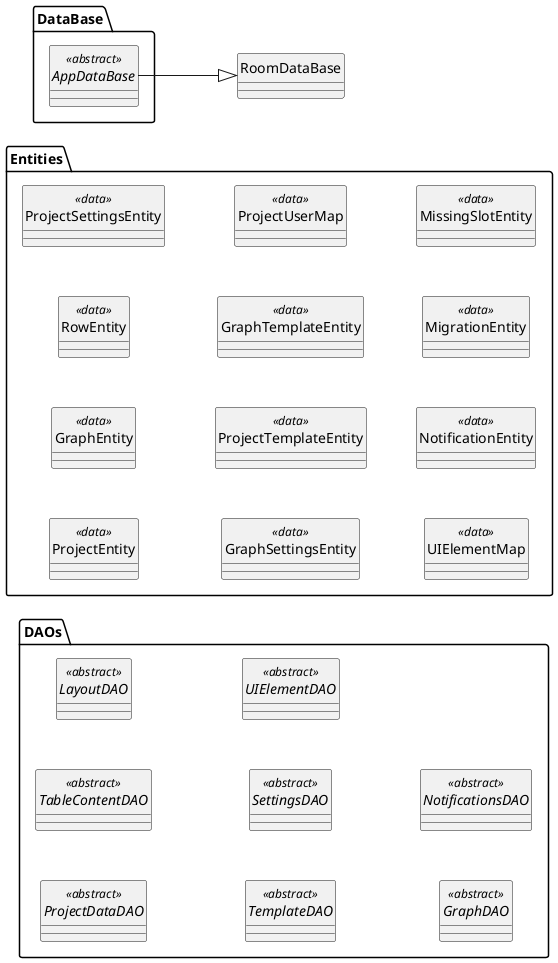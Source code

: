 @startuml

left to right direction
skinparam monochrome true
skinparam shadowing false
skinparam genericDisplay old
skinparam classAttributeIconSize 0
skinparam nodesep 50
skinparam ranksep 50
hide circle

class RoomDataBase

package DataBase {
    abstract class AppDataBase <<abstract>>
}

package DAOs {
    abstract class ProjectDataDAO <<abstract>>
    abstract class TableContentDAO <<abstract>>
    abstract class LayoutDAO <<abstract>>
    abstract class TemplateDAO <<abstract>>
    abstract class SettingsDAO <<abstract>>
    abstract class UIElementDAO <<abstract>>
    abstract class GraphDAO <<abstract>>
    abstract class NotificationsDAO <<abstract>>
}

package Entities {
    class ProjectEntity <<data>>
    class GraphEntity <<data>>
    class RowEntity <<data>>
    class ProjectSettingsEntity <<data>>
    class GraphSettingsEntity <<data>>
    class ProjectTemplateEntity <<data>>
    class GraphTemplateEntity <<data>>
    class ProjectUserMap <<data>>
    class UIElementMap <<data>>
    class NotificationEntity <<data>>
    class MigrationEntity <<data>>
    class MissingSlotEntity <<data>>
}

AppDataBase --|> RoomDataBase

@enduml
